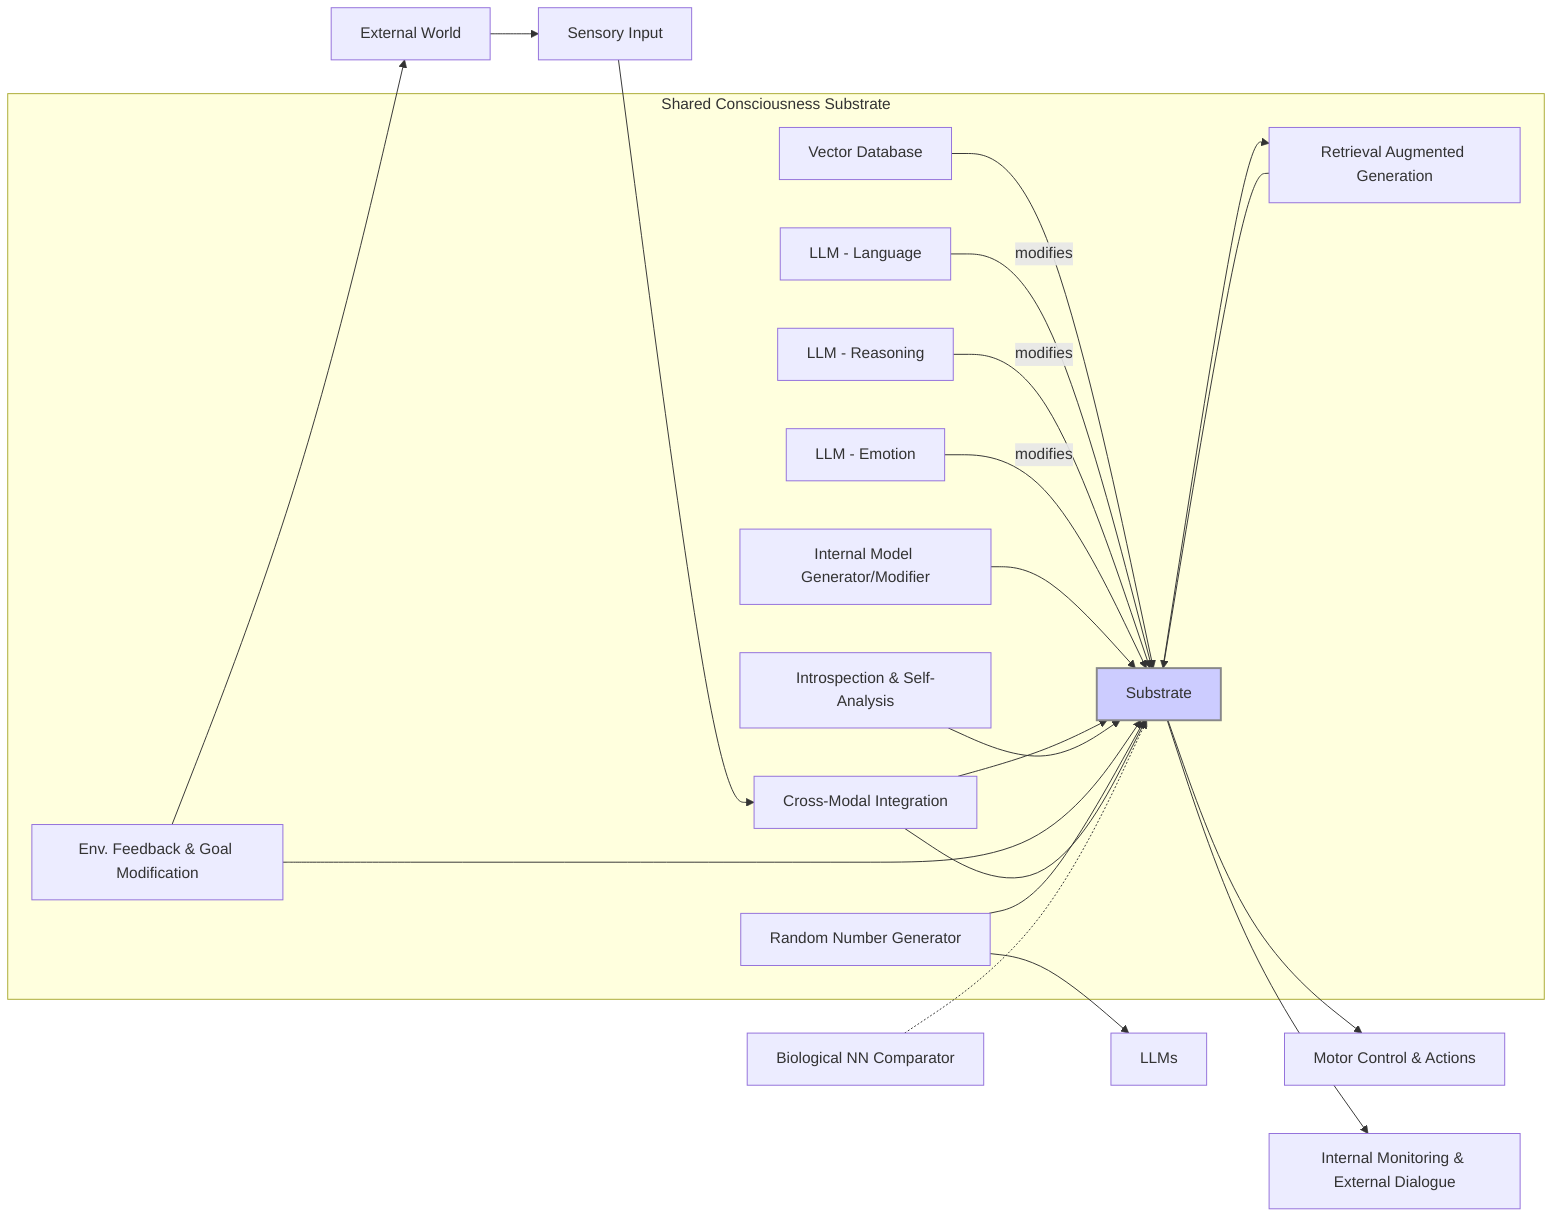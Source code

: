 graph LR
subgraph "Shared&nbsp;Consciousness&nbsp;Substrate"
    direction LR
    VDB["Vector Database"] --> Substrate
    LLM1["LLM - Language"] -- modifies --> Substrate
    LLM2["LLM - Reasoning"] -- modifies --> Substrate
    LLM3["LLM - Emotion"] -- modifies --> Substrate
    RAG["Retrieval Augmented Generation"] --> Substrate
    Substrate --> RAG
    IMG["Internal Model Generator/Modifier"] --> Substrate
    CMI["Cross-Modal Integration"] --> Substrate
    ISAM["Introspection & Self-Analysis"] --> Substrate
    EFM["Env. Feedback & Goal Modification"] --> Substrate
    RNG["Random Number Generator"] --> Substrate
end

Sensors["Sensory Input"] --> CMI
CMI --> Substrate
Substrate --> Actuators["Motor Control & Actions"]
EFM --> Environment["External World"]
Environment --> Sensors
Substrate --> SentienceInquiry["Internal Monitoring & External Dialogue"]
RNG --> LLMs
BNC["Biological NN Comparator"] -.-> Substrate

style Substrate fill:#ccf,stroke:#888,stroke-width:2px